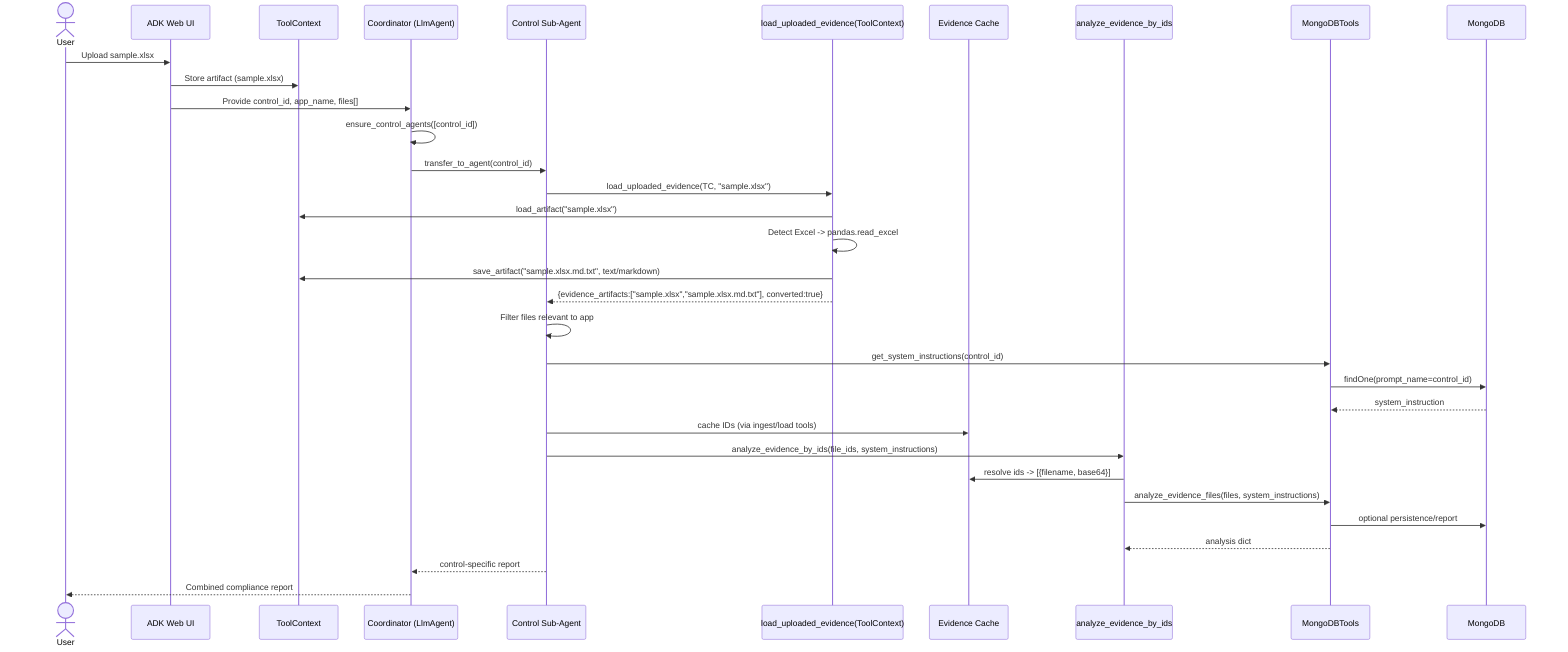 sequenceDiagram
  actor User
  participant UI as ADK Web UI
  participant TC as ToolContext
  participant RA as Coordinator (LlmAgent)
  participant SA as Control Sub-Agent
  participant IT3 as load_uploaded_evidence(ToolContext)
  participant EC as Evidence Cache
  participant AEF as analyze_evidence_by_ids
  participant MT as MongoDBTools
  participant MDB as MongoDB

  User->>UI: Upload sample.xlsx
  UI->>TC: Store artifact (sample.xlsx)
  UI->>RA: Provide control_id, app_name, files[]
  RA->>RA: ensure_control_agents([control_id])
  RA->>SA: transfer_to_agent(control_id)
  SA->>IT3: load_uploaded_evidence(TC, "sample.xlsx")
  IT3->>TC: load_artifact("sample.xlsx")
  IT3->>IT3: Detect Excel -> pandas.read_excel
  IT3->>TC: save_artifact("sample.xlsx.md.txt", text/markdown)
  IT3-->>SA: {evidence_artifacts:["sample.xlsx","sample.xlsx.md.txt"], converted:true}
  SA->>SA: Filter files relevant to app
  SA->>MT: get_system_instructions(control_id)
  MT->>MDB: findOne(prompt_name=control_id)
  MDB-->>MT: system_instruction
  SA->>EC: cache IDs (via ingest/load tools)
  SA->>AEF: analyze_evidence_by_ids(file_ids, system_instructions)
  AEF->>EC: resolve ids -> [{filename, base64}]
  AEF->>MT: analyze_evidence_files(files, system_instructions)
  MT->>MDB: optional persistence/report
  MT-->>AEF: analysis dict
  SA-->>RA: control-specific report
  RA-->>User: Combined compliance report